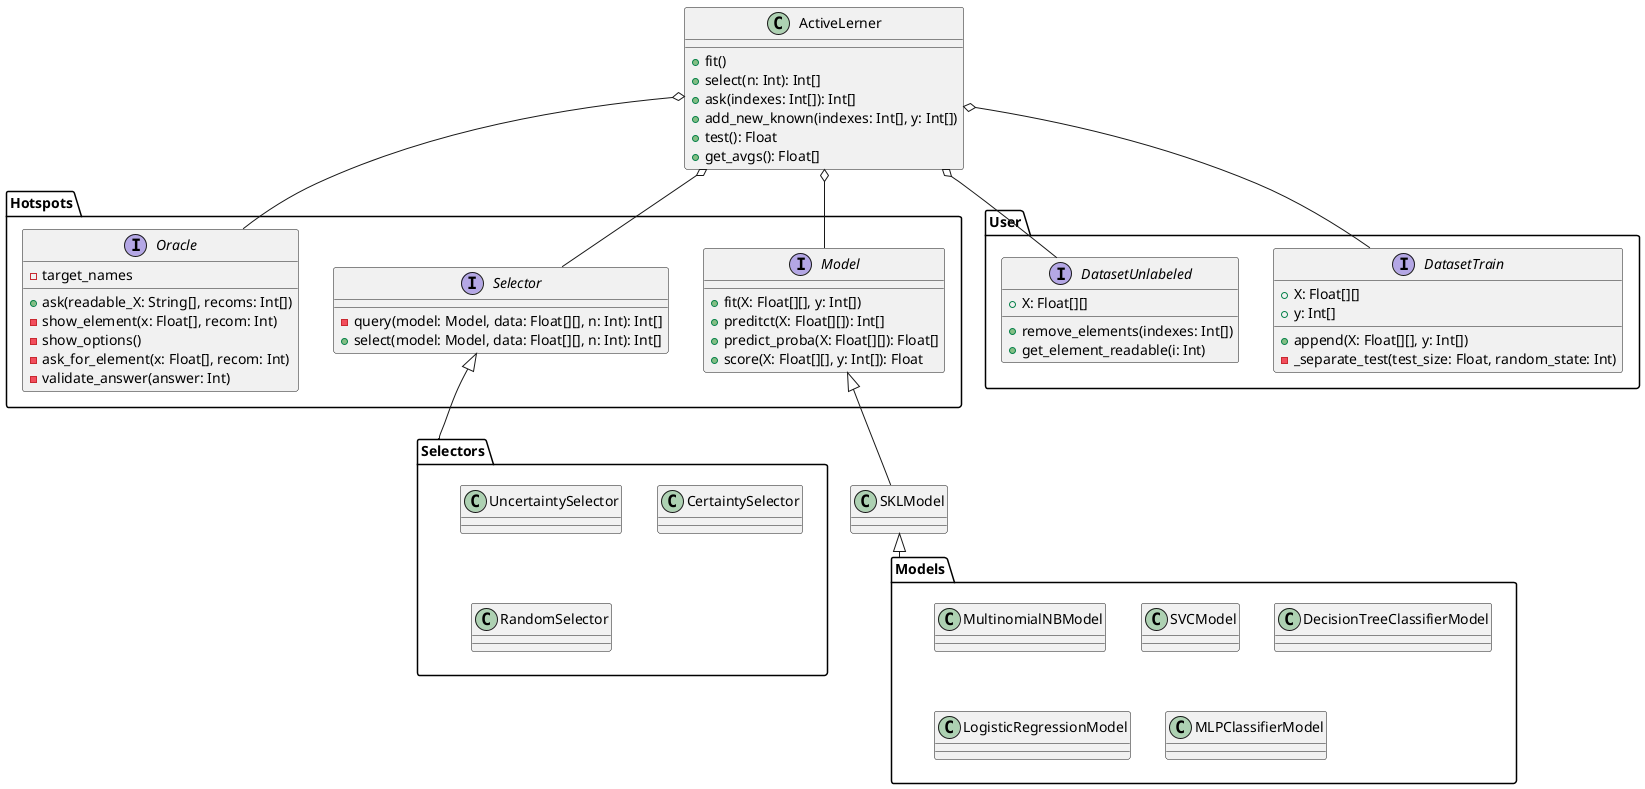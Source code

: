 @startuml

class ActiveLerner {
    +fit()
    +select(n: Int): Int[]
    +ask(indexes: Int[]): Int[]
    +add_new_known(indexes: Int[], y: Int[])
    +test(): Float
    +get_avgs(): Float[]
}

package Hotspots {
    Interface Selector {
        -query(model: Model, data: Float[][], n: Int): Int[]
        +select(model: Model, data: Float[][], n: Int): Int[]
    }

    Interface Model {
        +fit(X: Float[][], y: Int[])
        +preditct(X: Float[][]): Int[]
        +predict_proba(X: Float[][]): Float[]
        +score(X: Float[][], y: Int[]): Float
    }

    Interface Oracle {
        - target_names
        +ask(readable_X: String[], recoms: Int[])
        -show_element(x: Float[], recom: Int)
        -show_options()
        -ask_for_element(x: Float[], recom: Int)
        -validate_answer(answer: Int)
    }
}

package User {
    Interface DatasetTrain {
        + X: Float[][]
        + y: Int[]
        +append(X: Float[][], y: Int[])
        -_separate_test(test_size: Float, random_state: Int)
    }

    Interface DatasetUnlabeled {
        + X: Float[][]
        +remove_elements(indexes: Int[])
        +get_element_readable(i: Int)
    }
}

class SKLModel {
}

package Models {
    class MultinomialNBModel {
    }
    class SVCModel {
    }
    class DecisionTreeClassifierModel {
    }
    class LogisticRegressionModel {
    }
    class MLPClassifierModel {
    }
}

package Selectors {
    class UncertaintySelector {
        }
    class CertaintySelector {
        }
    class RandomSelector {
        }
}


ActiveLerner o-- Selector
ActiveLerner o-- Model
ActiveLerner o-- Oracle
ActiveLerner o-- DatasetTrain
ActiveLerner o-- DatasetUnlabeled
Model <|-- SKLModel
SKLModel <|-- Models
Selector <|-- Selectors

@enduml
